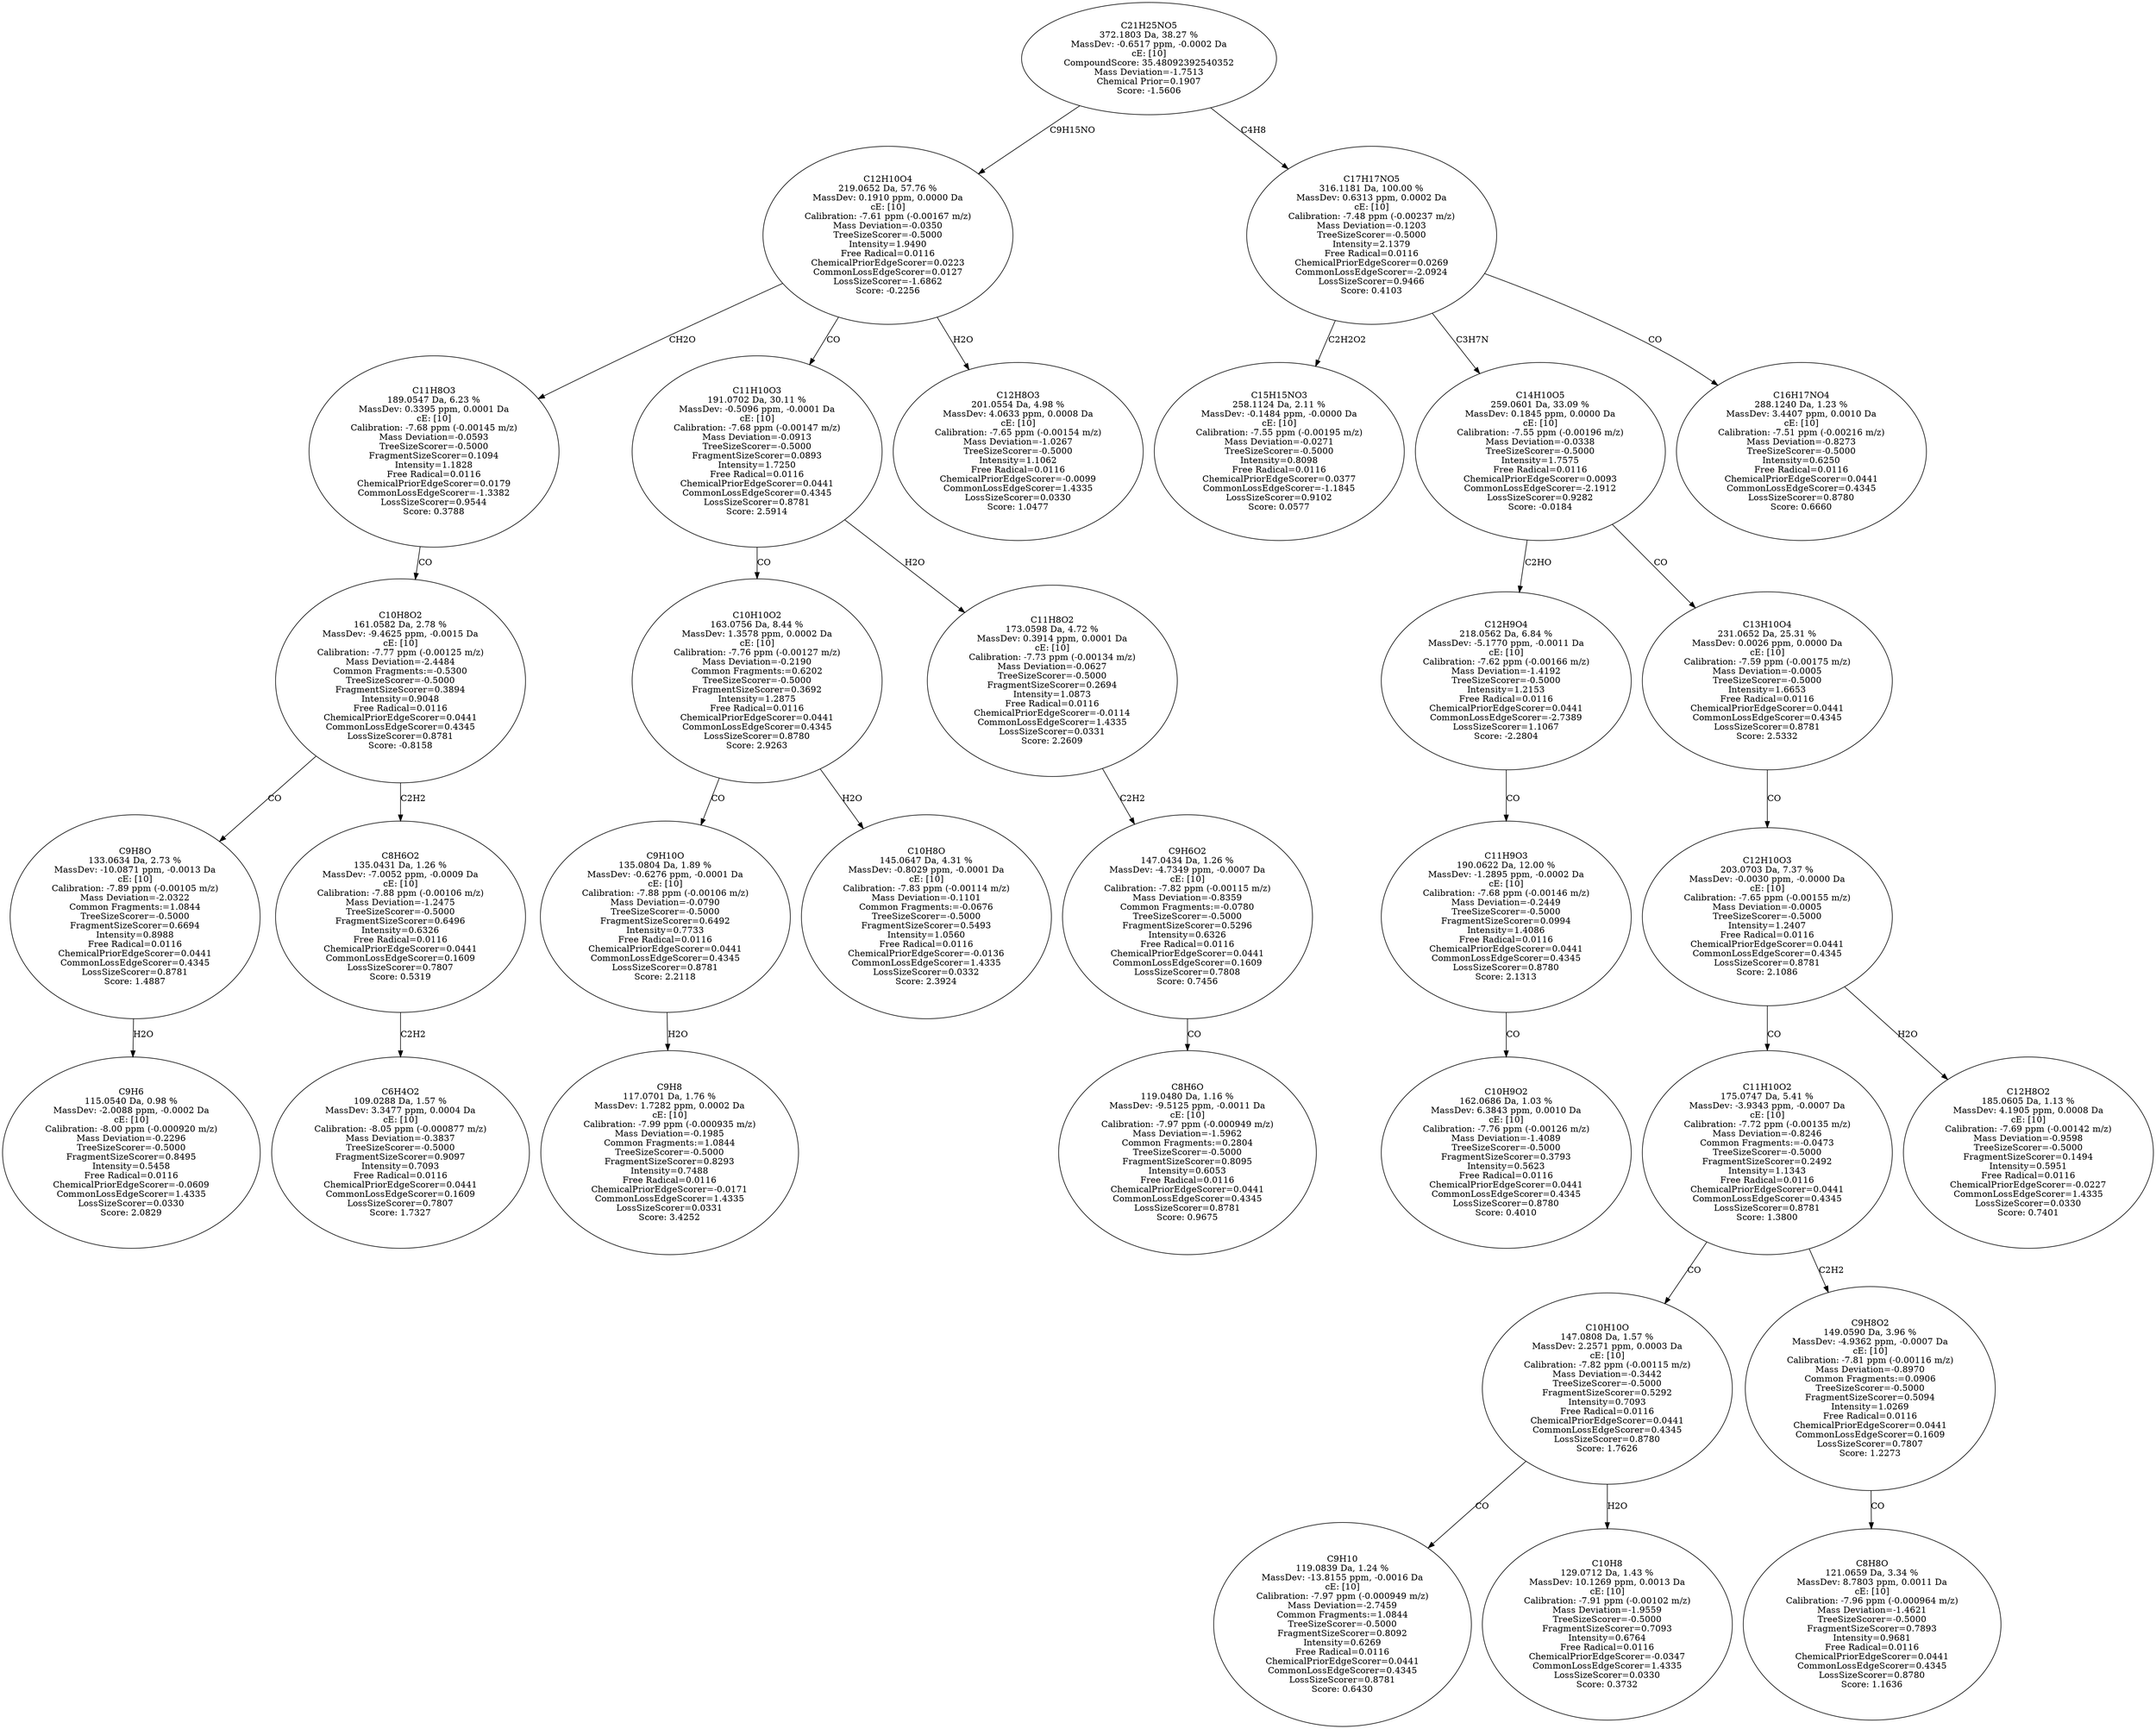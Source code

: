 strict digraph {
v1 [label="C9H6\n115.0540 Da, 0.98 %\nMassDev: -2.0088 ppm, -0.0002 Da\ncE: [10]\nCalibration: -8.00 ppm (-0.000920 m/z)\nMass Deviation=-0.2296\nTreeSizeScorer=-0.5000\nFragmentSizeScorer=0.8495\nIntensity=0.5458\nFree Radical=0.0116\nChemicalPriorEdgeScorer=-0.0609\nCommonLossEdgeScorer=1.4335\nLossSizeScorer=0.0330\nScore: 2.0829"];
v2 [label="C9H8O\n133.0634 Da, 2.73 %\nMassDev: -10.0871 ppm, -0.0013 Da\ncE: [10]\nCalibration: -7.89 ppm (-0.00105 m/z)\nMass Deviation=-2.0322\nCommon Fragments:=1.0844\nTreeSizeScorer=-0.5000\nFragmentSizeScorer=0.6694\nIntensity=0.8988\nFree Radical=0.0116\nChemicalPriorEdgeScorer=0.0441\nCommonLossEdgeScorer=0.4345\nLossSizeScorer=0.8781\nScore: 1.4887"];
v3 [label="C6H4O2\n109.0288 Da, 1.57 %\nMassDev: 3.3477 ppm, 0.0004 Da\ncE: [10]\nCalibration: -8.05 ppm (-0.000877 m/z)\nMass Deviation=-0.3837\nTreeSizeScorer=-0.5000\nFragmentSizeScorer=0.9097\nIntensity=0.7093\nFree Radical=0.0116\nChemicalPriorEdgeScorer=0.0441\nCommonLossEdgeScorer=0.1609\nLossSizeScorer=0.7807\nScore: 1.7327"];
v4 [label="C8H6O2\n135.0431 Da, 1.26 %\nMassDev: -7.0052 ppm, -0.0009 Da\ncE: [10]\nCalibration: -7.88 ppm (-0.00106 m/z)\nMass Deviation=-1.2475\nTreeSizeScorer=-0.5000\nFragmentSizeScorer=0.6496\nIntensity=0.6326\nFree Radical=0.0116\nChemicalPriorEdgeScorer=0.0441\nCommonLossEdgeScorer=0.1609\nLossSizeScorer=0.7807\nScore: 0.5319"];
v5 [label="C10H8O2\n161.0582 Da, 2.78 %\nMassDev: -9.4625 ppm, -0.0015 Da\ncE: [10]\nCalibration: -7.77 ppm (-0.00125 m/z)\nMass Deviation=-2.4484\nCommon Fragments:=-0.5300\nTreeSizeScorer=-0.5000\nFragmentSizeScorer=0.3894\nIntensity=0.9048\nFree Radical=0.0116\nChemicalPriorEdgeScorer=0.0441\nCommonLossEdgeScorer=0.4345\nLossSizeScorer=0.8781\nScore: -0.8158"];
v6 [label="C11H8O3\n189.0547 Da, 6.23 %\nMassDev: 0.3395 ppm, 0.0001 Da\ncE: [10]\nCalibration: -7.68 ppm (-0.00145 m/z)\nMass Deviation=-0.0593\nTreeSizeScorer=-0.5000\nFragmentSizeScorer=0.1094\nIntensity=1.1828\nFree Radical=0.0116\nChemicalPriorEdgeScorer=0.0179\nCommonLossEdgeScorer=-1.3382\nLossSizeScorer=0.9544\nScore: 0.3788"];
v7 [label="C9H8\n117.0701 Da, 1.76 %\nMassDev: 1.7282 ppm, 0.0002 Da\ncE: [10]\nCalibration: -7.99 ppm (-0.000935 m/z)\nMass Deviation=-0.1985\nCommon Fragments:=1.0844\nTreeSizeScorer=-0.5000\nFragmentSizeScorer=0.8293\nIntensity=0.7488\nFree Radical=0.0116\nChemicalPriorEdgeScorer=-0.0171\nCommonLossEdgeScorer=1.4335\nLossSizeScorer=0.0331\nScore: 3.4252"];
v8 [label="C9H10O\n135.0804 Da, 1.89 %\nMassDev: -0.6276 ppm, -0.0001 Da\ncE: [10]\nCalibration: -7.88 ppm (-0.00106 m/z)\nMass Deviation=-0.0790\nTreeSizeScorer=-0.5000\nFragmentSizeScorer=0.6492\nIntensity=0.7733\nFree Radical=0.0116\nChemicalPriorEdgeScorer=0.0441\nCommonLossEdgeScorer=0.4345\nLossSizeScorer=0.8781\nScore: 2.2118"];
v9 [label="C10H8O\n145.0647 Da, 4.31 %\nMassDev: -0.8029 ppm, -0.0001 Da\ncE: [10]\nCalibration: -7.83 ppm (-0.00114 m/z)\nMass Deviation=-0.1101\nCommon Fragments:=-0.0676\nTreeSizeScorer=-0.5000\nFragmentSizeScorer=0.5493\nIntensity=1.0560\nFree Radical=0.0116\nChemicalPriorEdgeScorer=-0.0136\nCommonLossEdgeScorer=1.4335\nLossSizeScorer=0.0332\nScore: 2.3924"];
v10 [label="C10H10O2\n163.0756 Da, 8.44 %\nMassDev: 1.3578 ppm, 0.0002 Da\ncE: [10]\nCalibration: -7.76 ppm (-0.00127 m/z)\nMass Deviation=-0.2190\nCommon Fragments:=0.6202\nTreeSizeScorer=-0.5000\nFragmentSizeScorer=0.3692\nIntensity=1.2875\nFree Radical=0.0116\nChemicalPriorEdgeScorer=0.0441\nCommonLossEdgeScorer=0.4345\nLossSizeScorer=0.8780\nScore: 2.9263"];
v11 [label="C8H6O\n119.0480 Da, 1.16 %\nMassDev: -9.5125 ppm, -0.0011 Da\ncE: [10]\nCalibration: -7.97 ppm (-0.000949 m/z)\nMass Deviation=-1.5962\nCommon Fragments:=0.2804\nTreeSizeScorer=-0.5000\nFragmentSizeScorer=0.8095\nIntensity=0.6053\nFree Radical=0.0116\nChemicalPriorEdgeScorer=0.0441\nCommonLossEdgeScorer=0.4345\nLossSizeScorer=0.8781\nScore: 0.9675"];
v12 [label="C9H6O2\n147.0434 Da, 1.26 %\nMassDev: -4.7349 ppm, -0.0007 Da\ncE: [10]\nCalibration: -7.82 ppm (-0.00115 m/z)\nMass Deviation=-0.8359\nCommon Fragments:=-0.0780\nTreeSizeScorer=-0.5000\nFragmentSizeScorer=0.5296\nIntensity=0.6326\nFree Radical=0.0116\nChemicalPriorEdgeScorer=0.0441\nCommonLossEdgeScorer=0.1609\nLossSizeScorer=0.7808\nScore: 0.7456"];
v13 [label="C11H8O2\n173.0598 Da, 4.72 %\nMassDev: 0.3914 ppm, 0.0001 Da\ncE: [10]\nCalibration: -7.73 ppm (-0.00134 m/z)\nMass Deviation=-0.0627\nTreeSizeScorer=-0.5000\nFragmentSizeScorer=0.2694\nIntensity=1.0873\nFree Radical=0.0116\nChemicalPriorEdgeScorer=-0.0114\nCommonLossEdgeScorer=1.4335\nLossSizeScorer=0.0331\nScore: 2.2609"];
v14 [label="C11H10O3\n191.0702 Da, 30.11 %\nMassDev: -0.5096 ppm, -0.0001 Da\ncE: [10]\nCalibration: -7.68 ppm (-0.00147 m/z)\nMass Deviation=-0.0913\nTreeSizeScorer=-0.5000\nFragmentSizeScorer=0.0893\nIntensity=1.7250\nFree Radical=0.0116\nChemicalPriorEdgeScorer=0.0441\nCommonLossEdgeScorer=0.4345\nLossSizeScorer=0.8781\nScore: 2.5914"];
v15 [label="C12H8O3\n201.0554 Da, 4.98 %\nMassDev: 4.0633 ppm, 0.0008 Da\ncE: [10]\nCalibration: -7.65 ppm (-0.00154 m/z)\nMass Deviation=-1.0267\nTreeSizeScorer=-0.5000\nIntensity=1.1062\nFree Radical=0.0116\nChemicalPriorEdgeScorer=-0.0099\nCommonLossEdgeScorer=1.4335\nLossSizeScorer=0.0330\nScore: 1.0477"];
v16 [label="C12H10O4\n219.0652 Da, 57.76 %\nMassDev: 0.1910 ppm, 0.0000 Da\ncE: [10]\nCalibration: -7.61 ppm (-0.00167 m/z)\nMass Deviation=-0.0350\nTreeSizeScorer=-0.5000\nIntensity=1.9490\nFree Radical=0.0116\nChemicalPriorEdgeScorer=0.0223\nCommonLossEdgeScorer=0.0127\nLossSizeScorer=-1.6862\nScore: -0.2256"];
v17 [label="C15H15NO3\n258.1124 Da, 2.11 %\nMassDev: -0.1484 ppm, -0.0000 Da\ncE: [10]\nCalibration: -7.55 ppm (-0.00195 m/z)\nMass Deviation=-0.0271\nTreeSizeScorer=-0.5000\nIntensity=0.8098\nFree Radical=0.0116\nChemicalPriorEdgeScorer=0.0377\nCommonLossEdgeScorer=-1.1845\nLossSizeScorer=0.9102\nScore: 0.0577"];
v18 [label="C10H9O2\n162.0686 Da, 1.03 %\nMassDev: 6.3843 ppm, 0.0010 Da\ncE: [10]\nCalibration: -7.76 ppm (-0.00126 m/z)\nMass Deviation=-1.4089\nTreeSizeScorer=-0.5000\nFragmentSizeScorer=0.3793\nIntensity=0.5623\nFree Radical=0.0116\nChemicalPriorEdgeScorer=0.0441\nCommonLossEdgeScorer=0.4345\nLossSizeScorer=0.8780\nScore: 0.4010"];
v19 [label="C11H9O3\n190.0622 Da, 12.00 %\nMassDev: -1.2895 ppm, -0.0002 Da\ncE: [10]\nCalibration: -7.68 ppm (-0.00146 m/z)\nMass Deviation=-0.2449\nTreeSizeScorer=-0.5000\nFragmentSizeScorer=0.0994\nIntensity=1.4086\nFree Radical=0.0116\nChemicalPriorEdgeScorer=0.0441\nCommonLossEdgeScorer=0.4345\nLossSizeScorer=0.8780\nScore: 2.1313"];
v20 [label="C12H9O4\n218.0562 Da, 6.84 %\nMassDev: -5.1770 ppm, -0.0011 Da\ncE: [10]\nCalibration: -7.62 ppm (-0.00166 m/z)\nMass Deviation=-1.4192\nTreeSizeScorer=-0.5000\nIntensity=1.2153\nFree Radical=0.0116\nChemicalPriorEdgeScorer=0.0441\nCommonLossEdgeScorer=-2.7389\nLossSizeScorer=1.1067\nScore: -2.2804"];
v21 [label="C9H10\n119.0839 Da, 1.24 %\nMassDev: -13.8155 ppm, -0.0016 Da\ncE: [10]\nCalibration: -7.97 ppm (-0.000949 m/z)\nMass Deviation=-2.7459\nCommon Fragments:=1.0844\nTreeSizeScorer=-0.5000\nFragmentSizeScorer=0.8092\nIntensity=0.6269\nFree Radical=0.0116\nChemicalPriorEdgeScorer=0.0441\nCommonLossEdgeScorer=0.4345\nLossSizeScorer=0.8781\nScore: 0.6430"];
v22 [label="C10H8\n129.0712 Da, 1.43 %\nMassDev: 10.1269 ppm, 0.0013 Da\ncE: [10]\nCalibration: -7.91 ppm (-0.00102 m/z)\nMass Deviation=-1.9559\nTreeSizeScorer=-0.5000\nFragmentSizeScorer=0.7093\nIntensity=0.6764\nFree Radical=0.0116\nChemicalPriorEdgeScorer=-0.0347\nCommonLossEdgeScorer=1.4335\nLossSizeScorer=0.0330\nScore: 0.3732"];
v23 [label="C10H10O\n147.0808 Da, 1.57 %\nMassDev: 2.2571 ppm, 0.0003 Da\ncE: [10]\nCalibration: -7.82 ppm (-0.00115 m/z)\nMass Deviation=-0.3442\nTreeSizeScorer=-0.5000\nFragmentSizeScorer=0.5292\nIntensity=0.7093\nFree Radical=0.0116\nChemicalPriorEdgeScorer=0.0441\nCommonLossEdgeScorer=0.4345\nLossSizeScorer=0.8780\nScore: 1.7626"];
v24 [label="C8H8O\n121.0659 Da, 3.34 %\nMassDev: 8.7803 ppm, 0.0011 Da\ncE: [10]\nCalibration: -7.96 ppm (-0.000964 m/z)\nMass Deviation=-1.4621\nTreeSizeScorer=-0.5000\nFragmentSizeScorer=0.7893\nIntensity=0.9681\nFree Radical=0.0116\nChemicalPriorEdgeScorer=0.0441\nCommonLossEdgeScorer=0.4345\nLossSizeScorer=0.8780\nScore: 1.1636"];
v25 [label="C9H8O2\n149.0590 Da, 3.96 %\nMassDev: -4.9362 ppm, -0.0007 Da\ncE: [10]\nCalibration: -7.81 ppm (-0.00116 m/z)\nMass Deviation=-0.8970\nCommon Fragments:=0.0906\nTreeSizeScorer=-0.5000\nFragmentSizeScorer=0.5094\nIntensity=1.0269\nFree Radical=0.0116\nChemicalPriorEdgeScorer=0.0441\nCommonLossEdgeScorer=0.1609\nLossSizeScorer=0.7807\nScore: 1.2273"];
v26 [label="C11H10O2\n175.0747 Da, 5.41 %\nMassDev: -3.9343 ppm, -0.0007 Da\ncE: [10]\nCalibration: -7.72 ppm (-0.00135 m/z)\nMass Deviation=-0.8246\nCommon Fragments:=-0.0473\nTreeSizeScorer=-0.5000\nFragmentSizeScorer=0.2492\nIntensity=1.1343\nFree Radical=0.0116\nChemicalPriorEdgeScorer=0.0441\nCommonLossEdgeScorer=0.4345\nLossSizeScorer=0.8781\nScore: 1.3800"];
v27 [label="C12H8O2\n185.0605 Da, 1.13 %\nMassDev: 4.1905 ppm, 0.0008 Da\ncE: [10]\nCalibration: -7.69 ppm (-0.00142 m/z)\nMass Deviation=-0.9598\nTreeSizeScorer=-0.5000\nFragmentSizeScorer=0.1494\nIntensity=0.5951\nFree Radical=0.0116\nChemicalPriorEdgeScorer=-0.0227\nCommonLossEdgeScorer=1.4335\nLossSizeScorer=0.0330\nScore: 0.7401"];
v28 [label="C12H10O3\n203.0703 Da, 7.37 %\nMassDev: -0.0030 ppm, -0.0000 Da\ncE: [10]\nCalibration: -7.65 ppm (-0.00155 m/z)\nMass Deviation=-0.0005\nTreeSizeScorer=-0.5000\nIntensity=1.2407\nFree Radical=0.0116\nChemicalPriorEdgeScorer=0.0441\nCommonLossEdgeScorer=0.4345\nLossSizeScorer=0.8781\nScore: 2.1086"];
v29 [label="C13H10O4\n231.0652 Da, 25.31 %\nMassDev: 0.0026 ppm, 0.0000 Da\ncE: [10]\nCalibration: -7.59 ppm (-0.00175 m/z)\nMass Deviation=-0.0005\nTreeSizeScorer=-0.5000\nIntensity=1.6653\nFree Radical=0.0116\nChemicalPriorEdgeScorer=0.0441\nCommonLossEdgeScorer=0.4345\nLossSizeScorer=0.8781\nScore: 2.5332"];
v30 [label="C14H10O5\n259.0601 Da, 33.09 %\nMassDev: 0.1845 ppm, 0.0000 Da\ncE: [10]\nCalibration: -7.55 ppm (-0.00196 m/z)\nMass Deviation=-0.0338\nTreeSizeScorer=-0.5000\nIntensity=1.7575\nFree Radical=0.0116\nChemicalPriorEdgeScorer=0.0093\nCommonLossEdgeScorer=-2.1912\nLossSizeScorer=0.9282\nScore: -0.0184"];
v31 [label="C16H17NO4\n288.1240 Da, 1.23 %\nMassDev: 3.4407 ppm, 0.0010 Da\ncE: [10]\nCalibration: -7.51 ppm (-0.00216 m/z)\nMass Deviation=-0.8273\nTreeSizeScorer=-0.5000\nIntensity=0.6250\nFree Radical=0.0116\nChemicalPriorEdgeScorer=0.0441\nCommonLossEdgeScorer=0.4345\nLossSizeScorer=0.8780\nScore: 0.6660"];
v32 [label="C17H17NO5\n316.1181 Da, 100.00 %\nMassDev: 0.6313 ppm, 0.0002 Da\ncE: [10]\nCalibration: -7.48 ppm (-0.00237 m/z)\nMass Deviation=-0.1203\nTreeSizeScorer=-0.5000\nIntensity=2.1379\nFree Radical=0.0116\nChemicalPriorEdgeScorer=0.0269\nCommonLossEdgeScorer=-2.0924\nLossSizeScorer=0.9466\nScore: 0.4103"];
v33 [label="C21H25NO5\n372.1803 Da, 38.27 %\nMassDev: -0.6517 ppm, -0.0002 Da\ncE: [10]\nCompoundScore: 35.48092392540352\nMass Deviation=-1.7513\nChemical Prior=0.1907\nScore: -1.5606"];
v2 -> v1 [label="H2O"];
v5 -> v2 [label="CO"];
v4 -> v3 [label="C2H2"];
v5 -> v4 [label="C2H2"];
v6 -> v5 [label="CO"];
v16 -> v6 [label="CH2O"];
v8 -> v7 [label="H2O"];
v10 -> v8 [label="CO"];
v10 -> v9 [label="H2O"];
v14 -> v10 [label="CO"];
v12 -> v11 [label="CO"];
v13 -> v12 [label="C2H2"];
v14 -> v13 [label="H2O"];
v16 -> v14 [label="CO"];
v16 -> v15 [label="H2O"];
v33 -> v16 [label="C9H15NO"];
v32 -> v17 [label="C2H2O2"];
v19 -> v18 [label="CO"];
v20 -> v19 [label="CO"];
v30 -> v20 [label="C2HO"];
v23 -> v21 [label="CO"];
v23 -> v22 [label="H2O"];
v26 -> v23 [label="CO"];
v25 -> v24 [label="CO"];
v26 -> v25 [label="C2H2"];
v28 -> v26 [label="CO"];
v28 -> v27 [label="H2O"];
v29 -> v28 [label="CO"];
v30 -> v29 [label="CO"];
v32 -> v30 [label="C3H7N"];
v32 -> v31 [label="CO"];
v33 -> v32 [label="C4H8"];
}